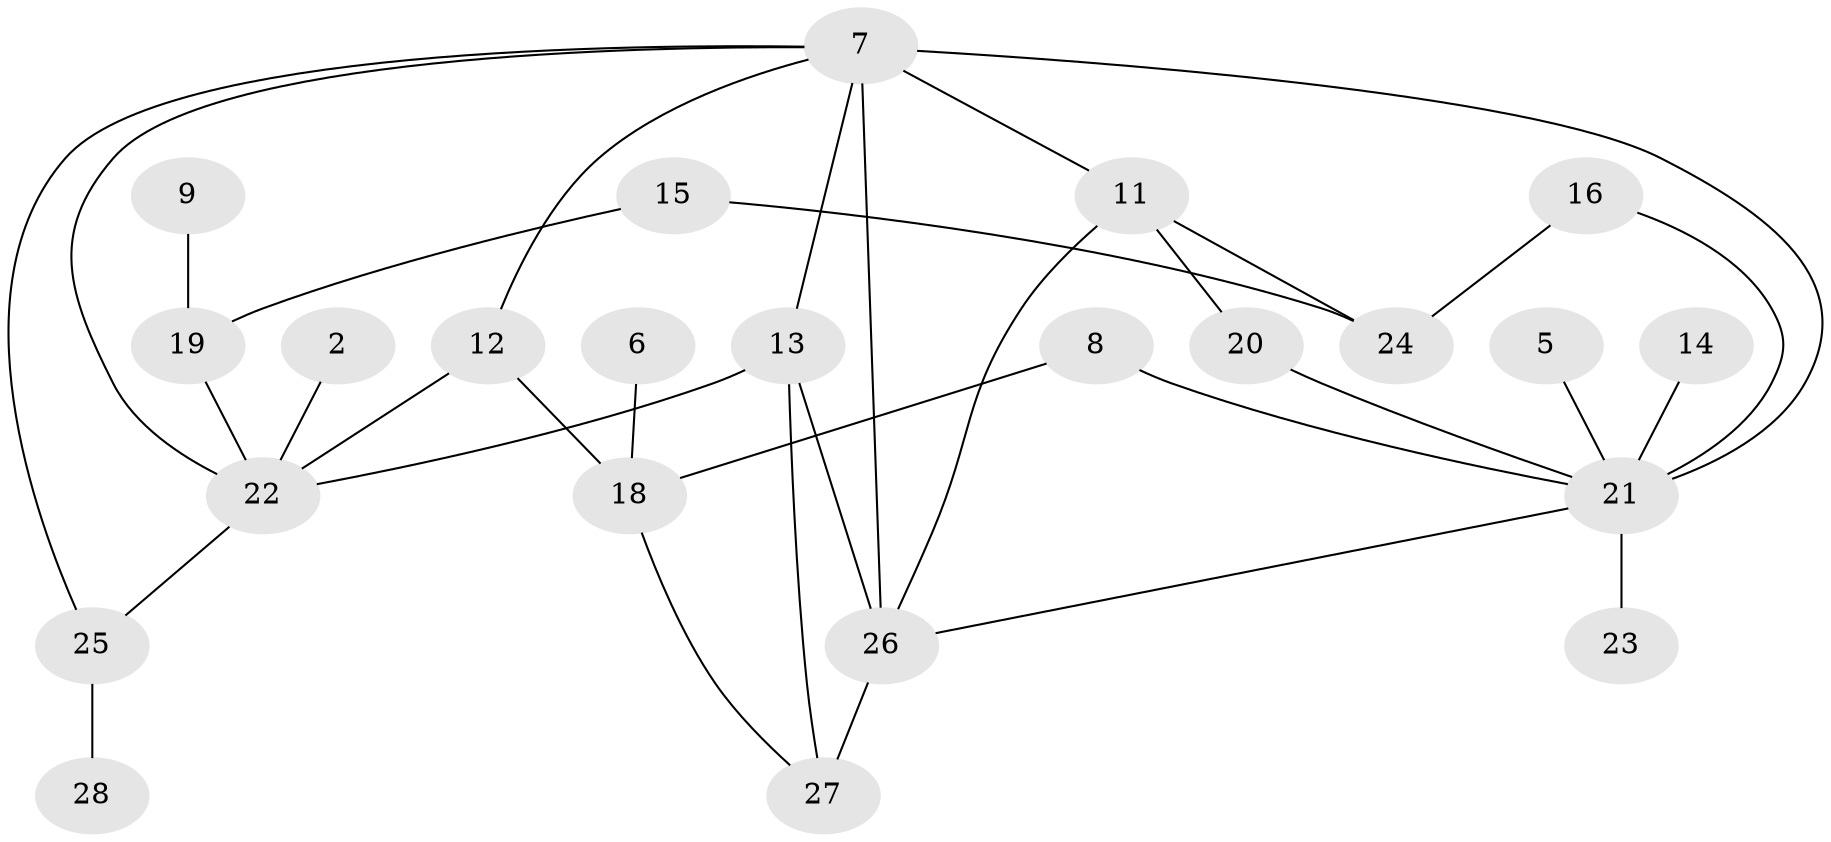 // original degree distribution, {3: 0.125, 1: 0.23214285714285715, 2: 0.3392857142857143, 4: 0.17857142857142858, 0: 0.07142857142857142, 6: 0.017857142857142856, 5: 0.03571428571428571}
// Generated by graph-tools (version 1.1) at 2025/25/03/09/25 03:25:18]
// undirected, 23 vertices, 34 edges
graph export_dot {
graph [start="1"]
  node [color=gray90,style=filled];
  2;
  5;
  6;
  7;
  8;
  9;
  11;
  12;
  13;
  14;
  15;
  16;
  18;
  19;
  20;
  21;
  22;
  23;
  24;
  25;
  26;
  27;
  28;
  2 -- 22 [weight=1.0];
  5 -- 21 [weight=1.0];
  6 -- 18 [weight=1.0];
  7 -- 11 [weight=1.0];
  7 -- 12 [weight=1.0];
  7 -- 13 [weight=1.0];
  7 -- 21 [weight=2.0];
  7 -- 22 [weight=1.0];
  7 -- 25 [weight=1.0];
  7 -- 26 [weight=1.0];
  8 -- 18 [weight=1.0];
  8 -- 21 [weight=1.0];
  9 -- 19 [weight=1.0];
  11 -- 20 [weight=1.0];
  11 -- 24 [weight=1.0];
  11 -- 26 [weight=1.0];
  12 -- 18 [weight=1.0];
  12 -- 22 [weight=1.0];
  13 -- 22 [weight=1.0];
  13 -- 26 [weight=1.0];
  13 -- 27 [weight=1.0];
  14 -- 21 [weight=1.0];
  15 -- 19 [weight=1.0];
  15 -- 24 [weight=1.0];
  16 -- 21 [weight=1.0];
  16 -- 24 [weight=1.0];
  18 -- 27 [weight=1.0];
  19 -- 22 [weight=1.0];
  20 -- 21 [weight=1.0];
  21 -- 23 [weight=1.0];
  21 -- 26 [weight=1.0];
  22 -- 25 [weight=1.0];
  25 -- 28 [weight=1.0];
  26 -- 27 [weight=2.0];
}
